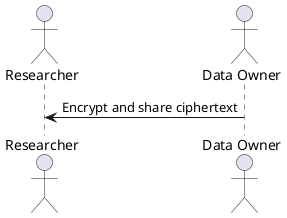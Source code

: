 @startuml
actor "Researcher" as researcher
actor "Data Owner" as owner
owner -> researcher: Encrypt and share ciphertext
@enduml
